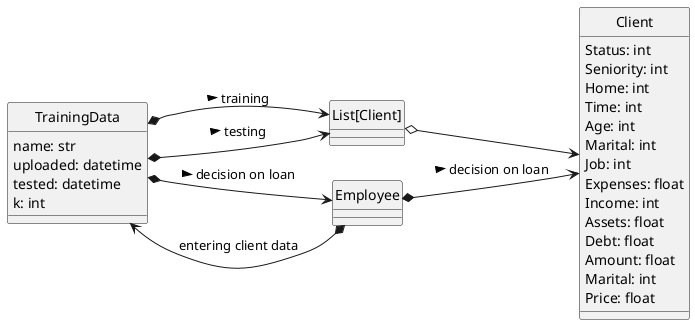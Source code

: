 @startuml
'logical1'
left to right direction
skinparam monochrome true
skinparam handwritten false
hide class circle
skinparam shadowing false

class TrainingData {
    name: str
    uploaded: datetime
    tested: datetime
    k: int
}
class "List[Client]"
class Client {
    Status: int
    Seniority: int
    Home: int
    Time: int
    Age: int
    Marital: int
    Job: int
    Expenses: float
    Income: int
    Assets: float
    Debt: float
    Amount: float
    Marital: int
    Price: float

}
class Employee{
}
TrainingData *--> "List[Client]" : training >
TrainingData *--> "List[Client]" : testing >
Employee *--> TrainingData: entering client data
TrainingData *--> Employee : decision on loan >
Employee *--> Client : decision on loan >
"List[Client]" o--> Client
@enduml
